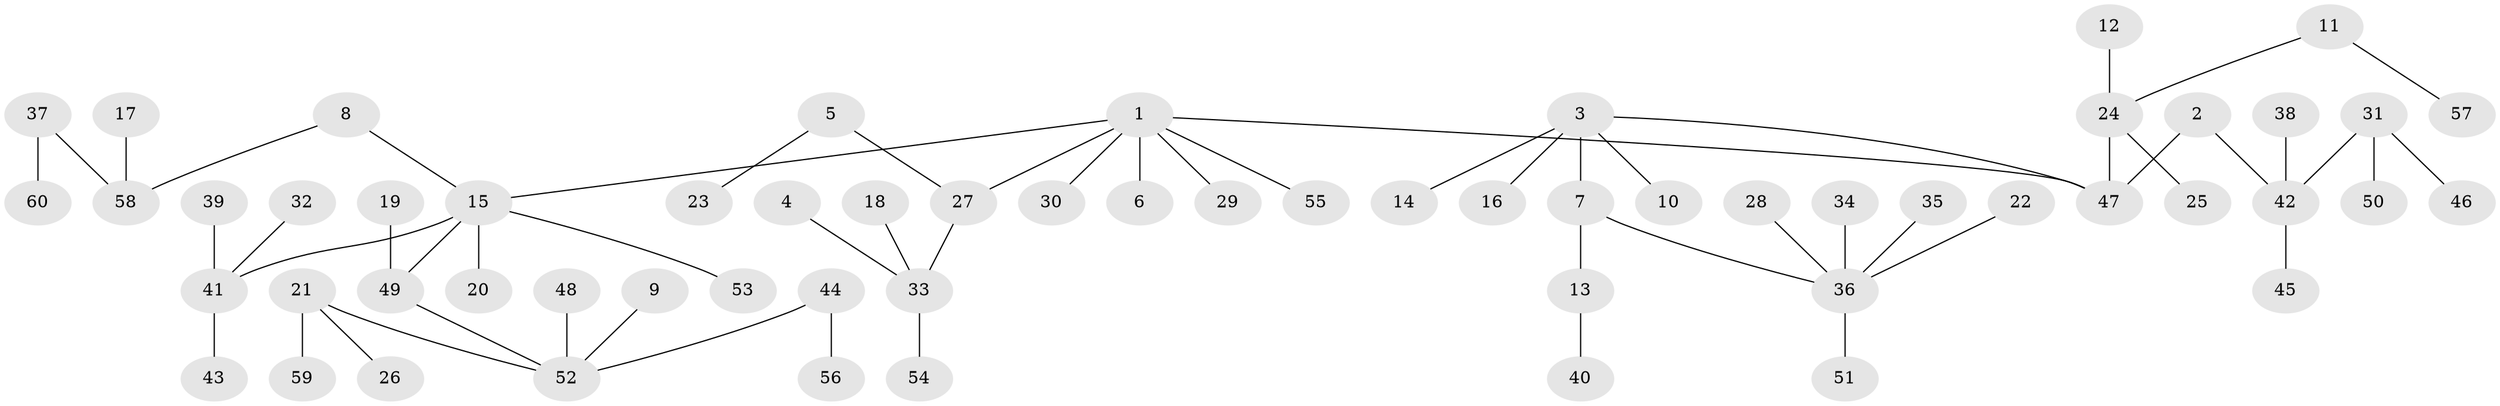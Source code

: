 // original degree distribution, {4: 0.058333333333333334, 6: 0.025, 5: 0.03333333333333333, 1: 0.4583333333333333, 2: 0.3333333333333333, 3: 0.08333333333333333, 7: 0.008333333333333333}
// Generated by graph-tools (version 1.1) at 2025/26/03/09/25 03:26:31]
// undirected, 60 vertices, 59 edges
graph export_dot {
graph [start="1"]
  node [color=gray90,style=filled];
  1;
  2;
  3;
  4;
  5;
  6;
  7;
  8;
  9;
  10;
  11;
  12;
  13;
  14;
  15;
  16;
  17;
  18;
  19;
  20;
  21;
  22;
  23;
  24;
  25;
  26;
  27;
  28;
  29;
  30;
  31;
  32;
  33;
  34;
  35;
  36;
  37;
  38;
  39;
  40;
  41;
  42;
  43;
  44;
  45;
  46;
  47;
  48;
  49;
  50;
  51;
  52;
  53;
  54;
  55;
  56;
  57;
  58;
  59;
  60;
  1 -- 6 [weight=1.0];
  1 -- 15 [weight=1.0];
  1 -- 27 [weight=1.0];
  1 -- 29 [weight=1.0];
  1 -- 30 [weight=1.0];
  1 -- 47 [weight=1.0];
  1 -- 55 [weight=1.0];
  2 -- 42 [weight=1.0];
  2 -- 47 [weight=1.0];
  3 -- 7 [weight=1.0];
  3 -- 10 [weight=1.0];
  3 -- 14 [weight=1.0];
  3 -- 16 [weight=1.0];
  3 -- 47 [weight=1.0];
  4 -- 33 [weight=1.0];
  5 -- 23 [weight=1.0];
  5 -- 27 [weight=1.0];
  7 -- 13 [weight=1.0];
  7 -- 36 [weight=1.0];
  8 -- 15 [weight=1.0];
  8 -- 58 [weight=1.0];
  9 -- 52 [weight=1.0];
  11 -- 24 [weight=1.0];
  11 -- 57 [weight=1.0];
  12 -- 24 [weight=1.0];
  13 -- 40 [weight=1.0];
  15 -- 20 [weight=1.0];
  15 -- 41 [weight=1.0];
  15 -- 49 [weight=1.0];
  15 -- 53 [weight=1.0];
  17 -- 58 [weight=1.0];
  18 -- 33 [weight=1.0];
  19 -- 49 [weight=1.0];
  21 -- 26 [weight=1.0];
  21 -- 52 [weight=1.0];
  21 -- 59 [weight=1.0];
  22 -- 36 [weight=1.0];
  24 -- 25 [weight=1.0];
  24 -- 47 [weight=1.0];
  27 -- 33 [weight=1.0];
  28 -- 36 [weight=1.0];
  31 -- 42 [weight=1.0];
  31 -- 46 [weight=1.0];
  31 -- 50 [weight=1.0];
  32 -- 41 [weight=1.0];
  33 -- 54 [weight=1.0];
  34 -- 36 [weight=1.0];
  35 -- 36 [weight=1.0];
  36 -- 51 [weight=1.0];
  37 -- 58 [weight=1.0];
  37 -- 60 [weight=1.0];
  38 -- 42 [weight=1.0];
  39 -- 41 [weight=1.0];
  41 -- 43 [weight=1.0];
  42 -- 45 [weight=1.0];
  44 -- 52 [weight=1.0];
  44 -- 56 [weight=1.0];
  48 -- 52 [weight=1.0];
  49 -- 52 [weight=1.0];
}
